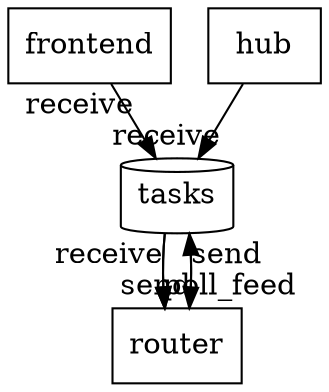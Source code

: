 digraph "bridgy fed" {

frontend [shape = box]
router [shape = box]
hub [shape = box]
tasks [shape = cylinder]

frontend -> tasks [xlabel = receive]
hub -> tasks [xlabel = receive]
tasks -> router [xlabel = receive]
tasks -> router [xlabel = send]
tasks -> router [xlabel = poll_feed]
router -> tasks [xlabel = send]

}
